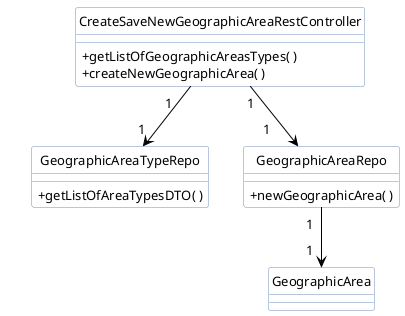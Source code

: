 @startuml

skinparam class {
    HeaderBackgroundColor #DAE8FC
	BackgroundColor White
	ArrowColor black
	BorderColor 6C8EBF
	FontSize 15
	headerFontColor 6C8EBF
	style Frame
	FontName Arial Rounded MT Bold

	}
hide circle

skinparam classAttributeIconSize 0

skinparam classAttributeFontSize 13

skinparam shadowing false

skinparam defaultFontName Segoe UI

class CreateSaveNewGeographicAreaRestController
class GeographicAreaTypeRepo
class GeographicAreaRepo
class GeographicArea

CreateSaveNewGeographicAreaRestController : + getListOfGeographicAreasTypes( )
CreateSaveNewGeographicAreaRestController : + createNewGeographicArea( )

GeographicAreaTypeRepo : + getListOfAreaTypesDTO( )

GeographicAreaRepo : + newGeographicArea( )

CreateSaveNewGeographicAreaRestController "                                               1" --> "        1" GeographicAreaTypeRepo
CreateSaveNewGeographicAreaRestController "  1" --> "1      " GeographicAreaRepo
GeographicAreaRepo "                     1" --> "               1" GeographicArea






@enduml